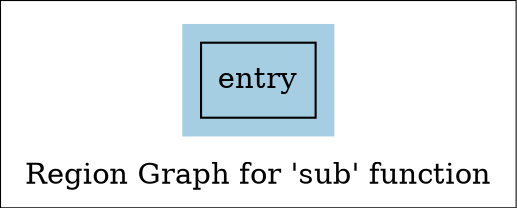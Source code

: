 digraph "Region Graph for 'sub' function" {
	label="Region Graph for 'sub' function";

	Node0x55baca8ef360 [shape=record,label="{entry}"];
	colorscheme = "paired12"
        subgraph cluster_0x55baca8f5d70 {
          label = "";
          style = filled;
          color = 1
          Node0x55baca8ef360;
        }
}
